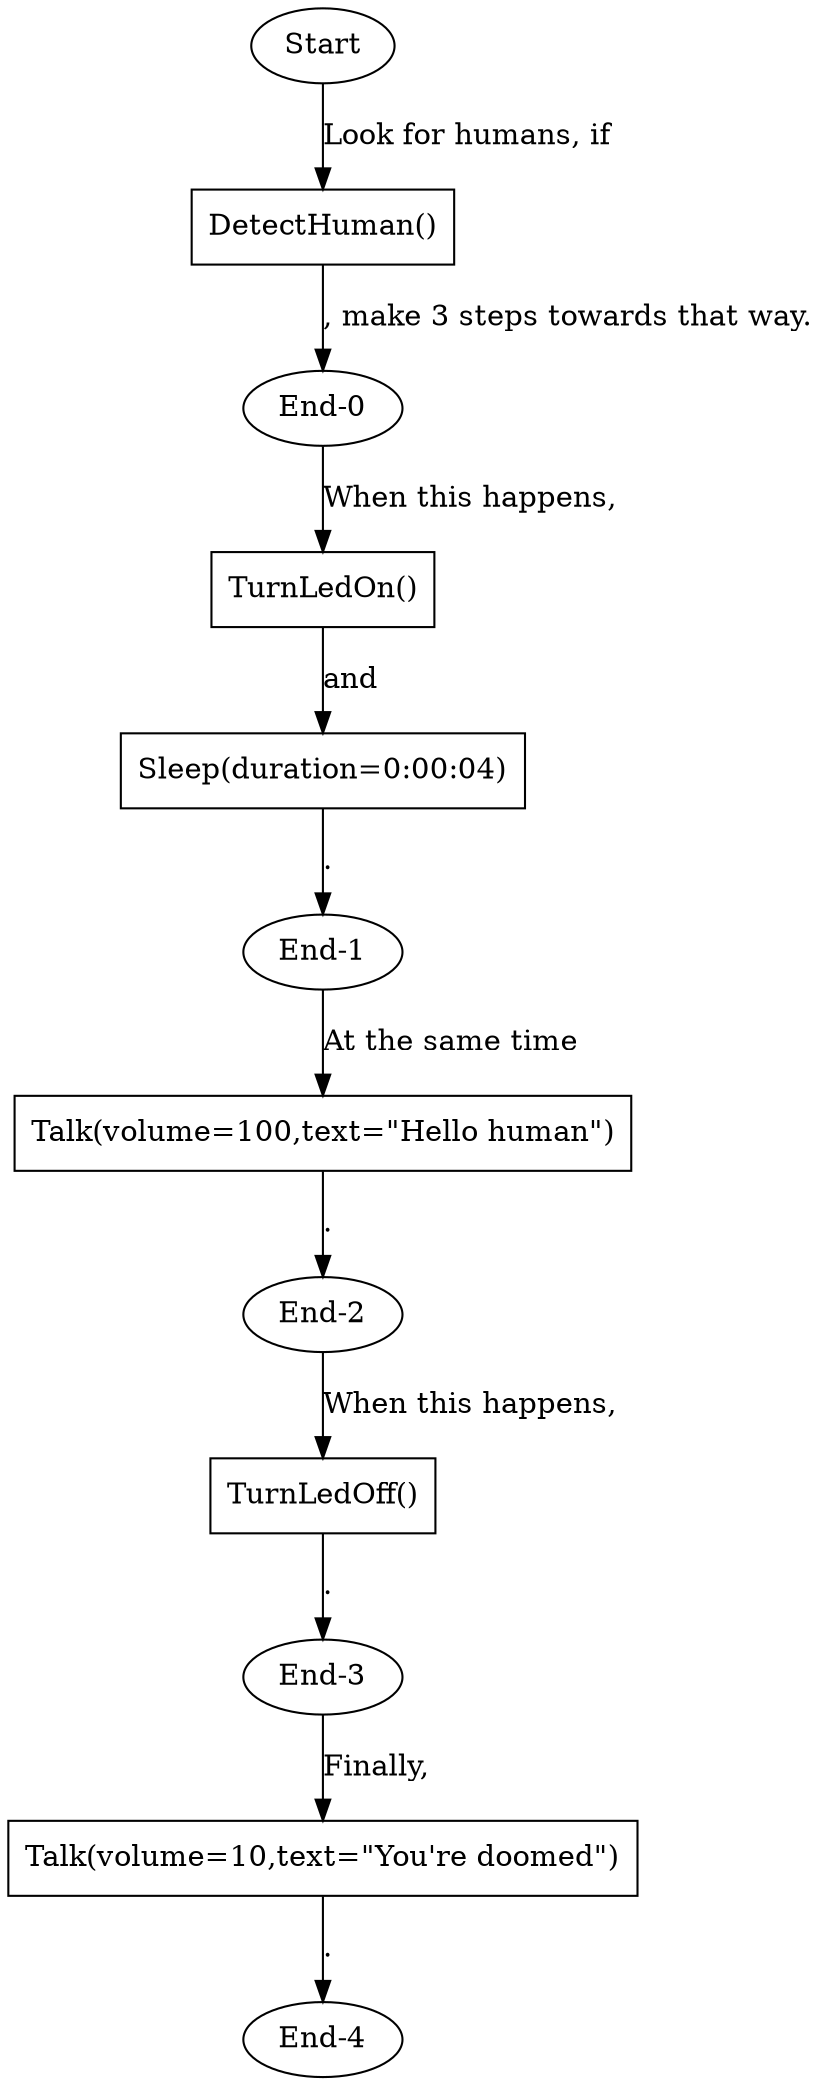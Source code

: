 strict digraph  {
Start [sent_idx=0];
"DetectHuman()" [idx=0, idx_main=0, sent_idx=0, shape=box];
"End-0" [sent_idx=0];
"TurnLedOn()" [idx=0, idx_main=0, sent_idx=1, shape=box];
"Sleep(duration=0:00:04)" [idx=1, idx_main=1, sent_idx=1, shape=box];
"End-1" [sent_idx=1];
"Talk(volume=100,text=\"Hello human\")" [idx=0, idx_main=0, sent_idx=2, shape=box];
"End-2" [sent_idx=2];
"TurnLedOff()" [idx=0, idx_main=0, sent_idx=3, shape=box];
"End-3" [sent_idx=3];
"Talk(volume=10,text=\"You're doomed\")" [idx=0, idx_main=0, sent_idx=4, shape=box];
"End-4" [sent_idx=4];
Start -> "DetectHuman()"  [label="Look for humans, if"];
"DetectHuman()" -> "End-0"  [label=", make 3 steps towards that way."];
"End-0" -> "TurnLedOn()"  [label="When this happens,"];
"TurnLedOn()" -> "Sleep(duration=0:00:04)"  [label="and"];
"Sleep(duration=0:00:04)" -> "End-1"  [label="."];
"End-1" -> "Talk(volume=100,text=\"Hello human\")"  [label="At the same time"];
"Talk(volume=100,text=\"Hello human\")" -> "End-2"  [label="."];
"End-2" -> "TurnLedOff()"  [label="When this happens,"];
"TurnLedOff()" -> "End-3"  [label="."];
"End-3" -> "Talk(volume=10,text=\"You're doomed\")"  [label="Finally,"];
"Talk(volume=10,text=\"You're doomed\")" -> "End-4"  [label="."];
}
